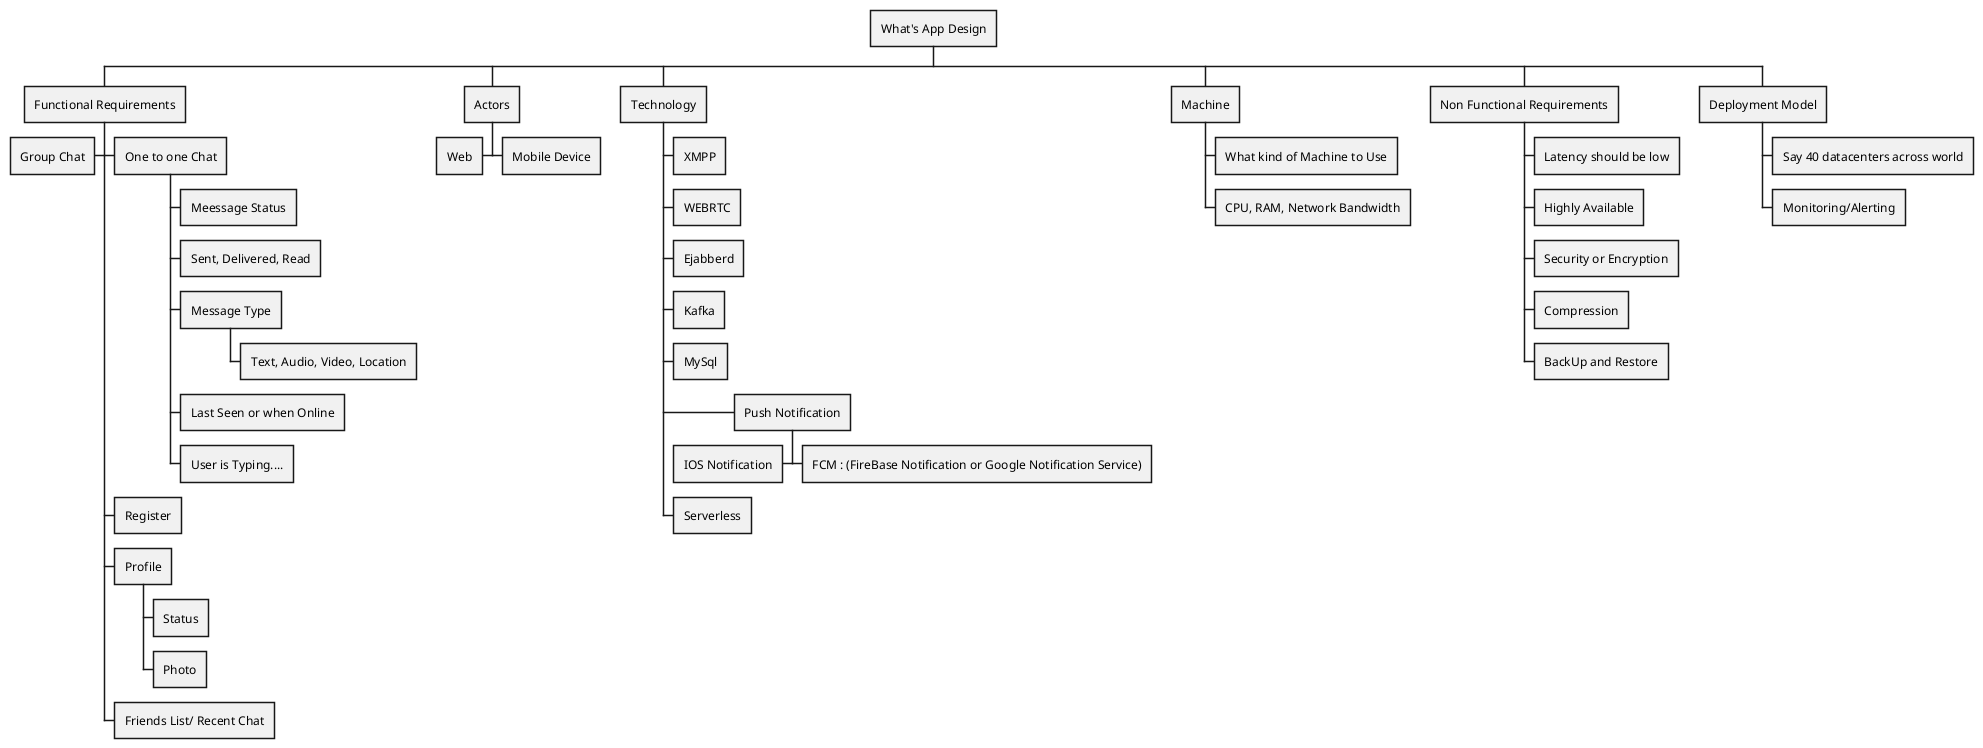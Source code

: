 @startwbs
'https://plantuml.com/wbs-diagram

* What's App Design
** Functional Requirements
*** One to one Chat
**** Meessage Status
**** Sent, Delivered, Read
**** Message Type
***** Text, Audio, Video, Location
**** Last Seen or when Online
**** User is Typing....
--- Group Chat
*** Register
*** Profile
**** Status
**** Photo
*** Friends List/ Recent Chat



** Actors
*** Mobile Device
--- Web

** Technology
*** XMPP
*** WEBRTC
*** Ejabberd
*** Kafka
*** MySql
*** Push Notification
**** FCM : (FireBase Notification or Google Notification Service)
---- IOS Notification
*** Serverless

** Machine
*** What kind of Machine to Use
*** CPU, RAM, Network Bandwidth

** Non Functional Requirements
*** Latency should be low
*** Highly Available
*** Security or Encryption
*** Compression
*** BackUp and Restore


** Deployment Model
*** Say 40 datacenters across world
*** Monitoring/Alerting

@endwbs
